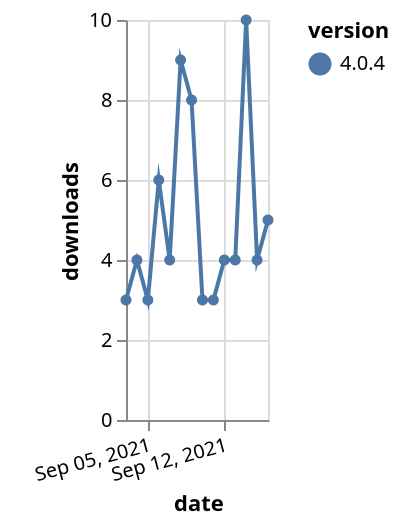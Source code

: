 {"$schema": "https://vega.github.io/schema/vega-lite/v5.json", "description": "A simple bar chart with embedded data.", "data": {"values": [{"date": "2021-09-03", "total": 15827, "delta": 3, "version": "4.0.4"}, {"date": "2021-09-04", "total": 15831, "delta": 4, "version": "4.0.4"}, {"date": "2021-09-05", "total": 15834, "delta": 3, "version": "4.0.4"}, {"date": "2021-09-06", "total": 15840, "delta": 6, "version": "4.0.4"}, {"date": "2021-09-07", "total": 15844, "delta": 4, "version": "4.0.4"}, {"date": "2021-09-08", "total": 15853, "delta": 9, "version": "4.0.4"}, {"date": "2021-09-09", "total": 15861, "delta": 8, "version": "4.0.4"}, {"date": "2021-09-10", "total": 15864, "delta": 3, "version": "4.0.4"}, {"date": "2021-09-11", "total": 15867, "delta": 3, "version": "4.0.4"}, {"date": "2021-09-12", "total": 15871, "delta": 4, "version": "4.0.4"}, {"date": "2021-09-13", "total": 15875, "delta": 4, "version": "4.0.4"}, {"date": "2021-09-14", "total": 15885, "delta": 10, "version": "4.0.4"}, {"date": "2021-09-15", "total": 15889, "delta": 4, "version": "4.0.4"}, {"date": "2021-09-16", "total": 15894, "delta": 5, "version": "4.0.4"}]}, "width": "container", "mark": {"type": "line", "point": {"filled": true}}, "encoding": {"x": {"field": "date", "type": "temporal", "timeUnit": "yearmonthdate", "title": "date", "axis": {"labelAngle": -15}}, "y": {"field": "delta", "type": "quantitative", "title": "downloads"}, "color": {"field": "version", "type": "nominal"}, "tooltip": {"field": "delta"}}}